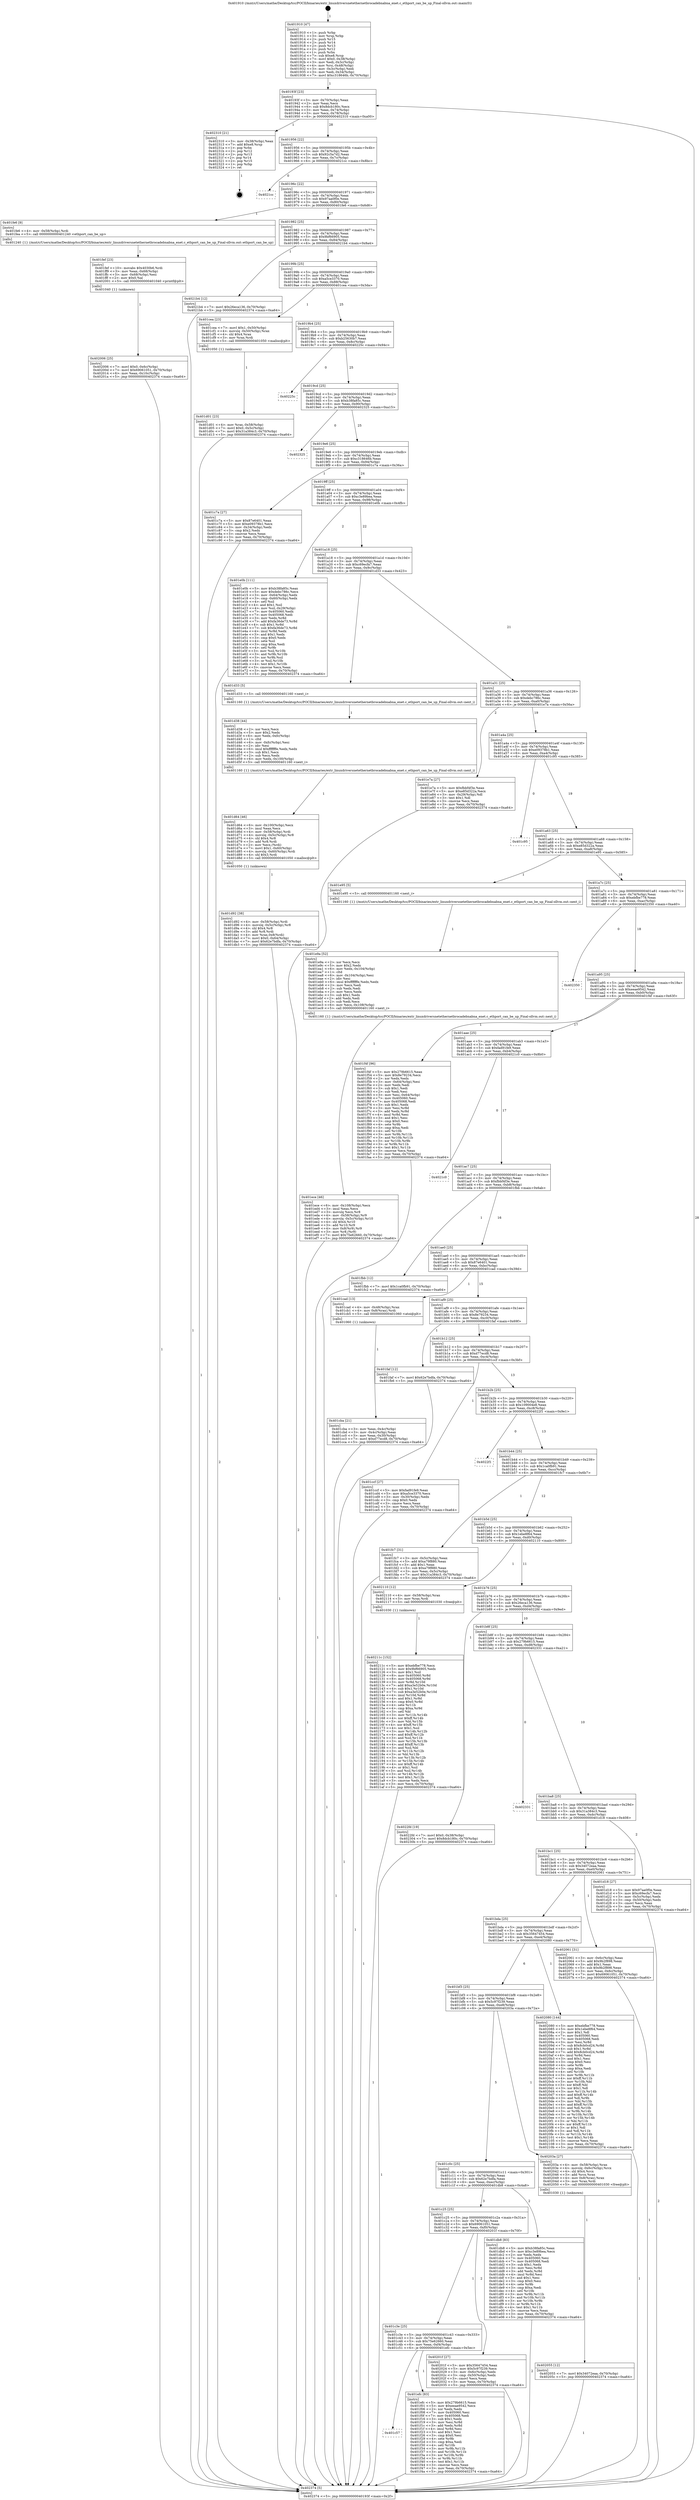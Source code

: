 digraph "0x401910" {
  label = "0x401910 (/mnt/c/Users/mathe/Desktop/tcc/POCII/binaries/extr_linuxdriversnetethernetbrocadebnabna_enet.c_ethport_can_be_up_Final-ollvm.out::main(0))"
  labelloc = "t"
  node[shape=record]

  Entry [label="",width=0.3,height=0.3,shape=circle,fillcolor=black,style=filled]
  "0x40193f" [label="{
     0x40193f [23]\l
     | [instrs]\l
     &nbsp;&nbsp;0x40193f \<+3\>: mov -0x70(%rbp),%eax\l
     &nbsp;&nbsp;0x401942 \<+2\>: mov %eax,%ecx\l
     &nbsp;&nbsp;0x401944 \<+6\>: sub $0x8dcb180c,%ecx\l
     &nbsp;&nbsp;0x40194a \<+3\>: mov %eax,-0x74(%rbp)\l
     &nbsp;&nbsp;0x40194d \<+3\>: mov %ecx,-0x78(%rbp)\l
     &nbsp;&nbsp;0x401950 \<+6\>: je 0000000000402310 \<main+0xa00\>\l
  }"]
  "0x402310" [label="{
     0x402310 [21]\l
     | [instrs]\l
     &nbsp;&nbsp;0x402310 \<+3\>: mov -0x38(%rbp),%eax\l
     &nbsp;&nbsp;0x402313 \<+7\>: add $0xe8,%rsp\l
     &nbsp;&nbsp;0x40231a \<+1\>: pop %rbx\l
     &nbsp;&nbsp;0x40231b \<+2\>: pop %r12\l
     &nbsp;&nbsp;0x40231d \<+2\>: pop %r13\l
     &nbsp;&nbsp;0x40231f \<+2\>: pop %r14\l
     &nbsp;&nbsp;0x402321 \<+2\>: pop %r15\l
     &nbsp;&nbsp;0x402323 \<+1\>: pop %rbp\l
     &nbsp;&nbsp;0x402324 \<+1\>: ret\l
  }"]
  "0x401956" [label="{
     0x401956 [22]\l
     | [instrs]\l
     &nbsp;&nbsp;0x401956 \<+5\>: jmp 000000000040195b \<main+0x4b\>\l
     &nbsp;&nbsp;0x40195b \<+3\>: mov -0x74(%rbp),%eax\l
     &nbsp;&nbsp;0x40195e \<+5\>: sub $0x92c5a7d2,%eax\l
     &nbsp;&nbsp;0x401963 \<+3\>: mov %eax,-0x7c(%rbp)\l
     &nbsp;&nbsp;0x401966 \<+6\>: je 00000000004021cc \<main+0x8bc\>\l
  }"]
  Exit [label="",width=0.3,height=0.3,shape=circle,fillcolor=black,style=filled,peripheries=2]
  "0x4021cc" [label="{
     0x4021cc\l
  }", style=dashed]
  "0x40196c" [label="{
     0x40196c [22]\l
     | [instrs]\l
     &nbsp;&nbsp;0x40196c \<+5\>: jmp 0000000000401971 \<main+0x61\>\l
     &nbsp;&nbsp;0x401971 \<+3\>: mov -0x74(%rbp),%eax\l
     &nbsp;&nbsp;0x401974 \<+5\>: sub $0x97aa0f0e,%eax\l
     &nbsp;&nbsp;0x401979 \<+3\>: mov %eax,-0x80(%rbp)\l
     &nbsp;&nbsp;0x40197c \<+6\>: je 0000000000401fe6 \<main+0x6d6\>\l
  }"]
  "0x40211c" [label="{
     0x40211c [152]\l
     | [instrs]\l
     &nbsp;&nbsp;0x40211c \<+5\>: mov $0xebfbe778,%ecx\l
     &nbsp;&nbsp;0x402121 \<+5\>: mov $0x9bf66905,%edx\l
     &nbsp;&nbsp;0x402126 \<+3\>: mov $0x1,%sil\l
     &nbsp;&nbsp;0x402129 \<+8\>: mov 0x405060,%r8d\l
     &nbsp;&nbsp;0x402131 \<+8\>: mov 0x405068,%r9d\l
     &nbsp;&nbsp;0x402139 \<+3\>: mov %r8d,%r10d\l
     &nbsp;&nbsp;0x40213c \<+7\>: add $0xa3e52b0e,%r10d\l
     &nbsp;&nbsp;0x402143 \<+4\>: sub $0x1,%r10d\l
     &nbsp;&nbsp;0x402147 \<+7\>: sub $0xa3e52b0e,%r10d\l
     &nbsp;&nbsp;0x40214e \<+4\>: imul %r10d,%r8d\l
     &nbsp;&nbsp;0x402152 \<+4\>: and $0x1,%r8d\l
     &nbsp;&nbsp;0x402156 \<+4\>: cmp $0x0,%r8d\l
     &nbsp;&nbsp;0x40215a \<+4\>: sete %r11b\l
     &nbsp;&nbsp;0x40215e \<+4\>: cmp $0xa,%r9d\l
     &nbsp;&nbsp;0x402162 \<+3\>: setl %bl\l
     &nbsp;&nbsp;0x402165 \<+3\>: mov %r11b,%r14b\l
     &nbsp;&nbsp;0x402168 \<+4\>: xor $0xff,%r14b\l
     &nbsp;&nbsp;0x40216c \<+3\>: mov %bl,%r15b\l
     &nbsp;&nbsp;0x40216f \<+4\>: xor $0xff,%r15b\l
     &nbsp;&nbsp;0x402173 \<+4\>: xor $0x1,%sil\l
     &nbsp;&nbsp;0x402177 \<+3\>: mov %r14b,%r12b\l
     &nbsp;&nbsp;0x40217a \<+4\>: and $0xff,%r12b\l
     &nbsp;&nbsp;0x40217e \<+3\>: and %sil,%r11b\l
     &nbsp;&nbsp;0x402181 \<+3\>: mov %r15b,%r13b\l
     &nbsp;&nbsp;0x402184 \<+4\>: and $0xff,%r13b\l
     &nbsp;&nbsp;0x402188 \<+3\>: and %sil,%bl\l
     &nbsp;&nbsp;0x40218b \<+3\>: or %r11b,%r12b\l
     &nbsp;&nbsp;0x40218e \<+3\>: or %bl,%r13b\l
     &nbsp;&nbsp;0x402191 \<+3\>: xor %r13b,%r12b\l
     &nbsp;&nbsp;0x402194 \<+3\>: or %r15b,%r14b\l
     &nbsp;&nbsp;0x402197 \<+4\>: xor $0xff,%r14b\l
     &nbsp;&nbsp;0x40219b \<+4\>: or $0x1,%sil\l
     &nbsp;&nbsp;0x40219f \<+3\>: and %sil,%r14b\l
     &nbsp;&nbsp;0x4021a2 \<+3\>: or %r14b,%r12b\l
     &nbsp;&nbsp;0x4021a5 \<+4\>: test $0x1,%r12b\l
     &nbsp;&nbsp;0x4021a9 \<+3\>: cmovne %edx,%ecx\l
     &nbsp;&nbsp;0x4021ac \<+3\>: mov %ecx,-0x70(%rbp)\l
     &nbsp;&nbsp;0x4021af \<+5\>: jmp 0000000000402374 \<main+0xa64\>\l
  }"]
  "0x401fe6" [label="{
     0x401fe6 [9]\l
     | [instrs]\l
     &nbsp;&nbsp;0x401fe6 \<+4\>: mov -0x58(%rbp),%rdi\l
     &nbsp;&nbsp;0x401fea \<+5\>: call 0000000000401240 \<ethport_can_be_up\>\l
     | [calls]\l
     &nbsp;&nbsp;0x401240 \{1\} (/mnt/c/Users/mathe/Desktop/tcc/POCII/binaries/extr_linuxdriversnetethernetbrocadebnabna_enet.c_ethport_can_be_up_Final-ollvm.out::ethport_can_be_up)\l
  }"]
  "0x401982" [label="{
     0x401982 [25]\l
     | [instrs]\l
     &nbsp;&nbsp;0x401982 \<+5\>: jmp 0000000000401987 \<main+0x77\>\l
     &nbsp;&nbsp;0x401987 \<+3\>: mov -0x74(%rbp),%eax\l
     &nbsp;&nbsp;0x40198a \<+5\>: sub $0x9bf66905,%eax\l
     &nbsp;&nbsp;0x40198f \<+6\>: mov %eax,-0x84(%rbp)\l
     &nbsp;&nbsp;0x401995 \<+6\>: je 00000000004021b4 \<main+0x8a4\>\l
  }"]
  "0x402055" [label="{
     0x402055 [12]\l
     | [instrs]\l
     &nbsp;&nbsp;0x402055 \<+7\>: movl $0x34072eaa,-0x70(%rbp)\l
     &nbsp;&nbsp;0x40205c \<+5\>: jmp 0000000000402374 \<main+0xa64\>\l
  }"]
  "0x4021b4" [label="{
     0x4021b4 [12]\l
     | [instrs]\l
     &nbsp;&nbsp;0x4021b4 \<+7\>: movl $0x26eca136,-0x70(%rbp)\l
     &nbsp;&nbsp;0x4021bb \<+5\>: jmp 0000000000402374 \<main+0xa64\>\l
  }"]
  "0x40199b" [label="{
     0x40199b [25]\l
     | [instrs]\l
     &nbsp;&nbsp;0x40199b \<+5\>: jmp 00000000004019a0 \<main+0x90\>\l
     &nbsp;&nbsp;0x4019a0 \<+3\>: mov -0x74(%rbp),%eax\l
     &nbsp;&nbsp;0x4019a3 \<+5\>: sub $0xa5ce3370,%eax\l
     &nbsp;&nbsp;0x4019a8 \<+6\>: mov %eax,-0x88(%rbp)\l
     &nbsp;&nbsp;0x4019ae \<+6\>: je 0000000000401cea \<main+0x3da\>\l
  }"]
  "0x402006" [label="{
     0x402006 [25]\l
     | [instrs]\l
     &nbsp;&nbsp;0x402006 \<+7\>: movl $0x0,-0x6c(%rbp)\l
     &nbsp;&nbsp;0x40200d \<+7\>: movl $0x69061051,-0x70(%rbp)\l
     &nbsp;&nbsp;0x402014 \<+6\>: mov %eax,-0x10c(%rbp)\l
     &nbsp;&nbsp;0x40201a \<+5\>: jmp 0000000000402374 \<main+0xa64\>\l
  }"]
  "0x401cea" [label="{
     0x401cea [23]\l
     | [instrs]\l
     &nbsp;&nbsp;0x401cea \<+7\>: movl $0x1,-0x50(%rbp)\l
     &nbsp;&nbsp;0x401cf1 \<+4\>: movslq -0x50(%rbp),%rax\l
     &nbsp;&nbsp;0x401cf5 \<+4\>: shl $0x4,%rax\l
     &nbsp;&nbsp;0x401cf9 \<+3\>: mov %rax,%rdi\l
     &nbsp;&nbsp;0x401cfc \<+5\>: call 0000000000401050 \<malloc@plt\>\l
     | [calls]\l
     &nbsp;&nbsp;0x401050 \{1\} (unknown)\l
  }"]
  "0x4019b4" [label="{
     0x4019b4 [25]\l
     | [instrs]\l
     &nbsp;&nbsp;0x4019b4 \<+5\>: jmp 00000000004019b9 \<main+0xa9\>\l
     &nbsp;&nbsp;0x4019b9 \<+3\>: mov -0x74(%rbp),%eax\l
     &nbsp;&nbsp;0x4019bc \<+5\>: sub $0xb25630b7,%eax\l
     &nbsp;&nbsp;0x4019c1 \<+6\>: mov %eax,-0x8c(%rbp)\l
     &nbsp;&nbsp;0x4019c7 \<+6\>: je 000000000040225c \<main+0x94c\>\l
  }"]
  "0x401fef" [label="{
     0x401fef [23]\l
     | [instrs]\l
     &nbsp;&nbsp;0x401fef \<+10\>: movabs $0x4030b6,%rdi\l
     &nbsp;&nbsp;0x401ff9 \<+3\>: mov %eax,-0x68(%rbp)\l
     &nbsp;&nbsp;0x401ffc \<+3\>: mov -0x68(%rbp),%esi\l
     &nbsp;&nbsp;0x401fff \<+2\>: mov $0x0,%al\l
     &nbsp;&nbsp;0x402001 \<+5\>: call 0000000000401040 \<printf@plt\>\l
     | [calls]\l
     &nbsp;&nbsp;0x401040 \{1\} (unknown)\l
  }"]
  "0x40225c" [label="{
     0x40225c\l
  }", style=dashed]
  "0x4019cd" [label="{
     0x4019cd [25]\l
     | [instrs]\l
     &nbsp;&nbsp;0x4019cd \<+5\>: jmp 00000000004019d2 \<main+0xc2\>\l
     &nbsp;&nbsp;0x4019d2 \<+3\>: mov -0x74(%rbp),%eax\l
     &nbsp;&nbsp;0x4019d5 \<+5\>: sub $0xb38fa85c,%eax\l
     &nbsp;&nbsp;0x4019da \<+6\>: mov %eax,-0x90(%rbp)\l
     &nbsp;&nbsp;0x4019e0 \<+6\>: je 0000000000402325 \<main+0xa15\>\l
  }"]
  "0x401c57" [label="{
     0x401c57\l
  }", style=dashed]
  "0x402325" [label="{
     0x402325\l
  }", style=dashed]
  "0x4019e6" [label="{
     0x4019e6 [25]\l
     | [instrs]\l
     &nbsp;&nbsp;0x4019e6 \<+5\>: jmp 00000000004019eb \<main+0xdb\>\l
     &nbsp;&nbsp;0x4019eb \<+3\>: mov -0x74(%rbp),%eax\l
     &nbsp;&nbsp;0x4019ee \<+5\>: sub $0xc318646b,%eax\l
     &nbsp;&nbsp;0x4019f3 \<+6\>: mov %eax,-0x94(%rbp)\l
     &nbsp;&nbsp;0x4019f9 \<+6\>: je 0000000000401c7a \<main+0x36a\>\l
  }"]
  "0x401efc" [label="{
     0x401efc [83]\l
     | [instrs]\l
     &nbsp;&nbsp;0x401efc \<+5\>: mov $0x279b6615,%eax\l
     &nbsp;&nbsp;0x401f01 \<+5\>: mov $0xeeae9542,%ecx\l
     &nbsp;&nbsp;0x401f06 \<+2\>: xor %edx,%edx\l
     &nbsp;&nbsp;0x401f08 \<+7\>: mov 0x405060,%esi\l
     &nbsp;&nbsp;0x401f0f \<+7\>: mov 0x405068,%edi\l
     &nbsp;&nbsp;0x401f16 \<+3\>: sub $0x1,%edx\l
     &nbsp;&nbsp;0x401f19 \<+3\>: mov %esi,%r8d\l
     &nbsp;&nbsp;0x401f1c \<+3\>: add %edx,%r8d\l
     &nbsp;&nbsp;0x401f1f \<+4\>: imul %r8d,%esi\l
     &nbsp;&nbsp;0x401f23 \<+3\>: and $0x1,%esi\l
     &nbsp;&nbsp;0x401f26 \<+3\>: cmp $0x0,%esi\l
     &nbsp;&nbsp;0x401f29 \<+4\>: sete %r9b\l
     &nbsp;&nbsp;0x401f2d \<+3\>: cmp $0xa,%edi\l
     &nbsp;&nbsp;0x401f30 \<+4\>: setl %r10b\l
     &nbsp;&nbsp;0x401f34 \<+3\>: mov %r9b,%r11b\l
     &nbsp;&nbsp;0x401f37 \<+3\>: and %r10b,%r11b\l
     &nbsp;&nbsp;0x401f3a \<+3\>: xor %r10b,%r9b\l
     &nbsp;&nbsp;0x401f3d \<+3\>: or %r9b,%r11b\l
     &nbsp;&nbsp;0x401f40 \<+4\>: test $0x1,%r11b\l
     &nbsp;&nbsp;0x401f44 \<+3\>: cmovne %ecx,%eax\l
     &nbsp;&nbsp;0x401f47 \<+3\>: mov %eax,-0x70(%rbp)\l
     &nbsp;&nbsp;0x401f4a \<+5\>: jmp 0000000000402374 \<main+0xa64\>\l
  }"]
  "0x401c7a" [label="{
     0x401c7a [27]\l
     | [instrs]\l
     &nbsp;&nbsp;0x401c7a \<+5\>: mov $0x87e6401,%eax\l
     &nbsp;&nbsp;0x401c7f \<+5\>: mov $0xe09378b1,%ecx\l
     &nbsp;&nbsp;0x401c84 \<+3\>: mov -0x34(%rbp),%edx\l
     &nbsp;&nbsp;0x401c87 \<+3\>: cmp $0x2,%edx\l
     &nbsp;&nbsp;0x401c8a \<+3\>: cmovne %ecx,%eax\l
     &nbsp;&nbsp;0x401c8d \<+3\>: mov %eax,-0x70(%rbp)\l
     &nbsp;&nbsp;0x401c90 \<+5\>: jmp 0000000000402374 \<main+0xa64\>\l
  }"]
  "0x4019ff" [label="{
     0x4019ff [25]\l
     | [instrs]\l
     &nbsp;&nbsp;0x4019ff \<+5\>: jmp 0000000000401a04 \<main+0xf4\>\l
     &nbsp;&nbsp;0x401a04 \<+3\>: mov -0x74(%rbp),%eax\l
     &nbsp;&nbsp;0x401a07 \<+5\>: sub $0xc3e89bea,%eax\l
     &nbsp;&nbsp;0x401a0c \<+6\>: mov %eax,-0x98(%rbp)\l
     &nbsp;&nbsp;0x401a12 \<+6\>: je 0000000000401e0b \<main+0x4fb\>\l
  }"]
  "0x402374" [label="{
     0x402374 [5]\l
     | [instrs]\l
     &nbsp;&nbsp;0x402374 \<+5\>: jmp 000000000040193f \<main+0x2f\>\l
  }"]
  "0x401910" [label="{
     0x401910 [47]\l
     | [instrs]\l
     &nbsp;&nbsp;0x401910 \<+1\>: push %rbp\l
     &nbsp;&nbsp;0x401911 \<+3\>: mov %rsp,%rbp\l
     &nbsp;&nbsp;0x401914 \<+2\>: push %r15\l
     &nbsp;&nbsp;0x401916 \<+2\>: push %r14\l
     &nbsp;&nbsp;0x401918 \<+2\>: push %r13\l
     &nbsp;&nbsp;0x40191a \<+2\>: push %r12\l
     &nbsp;&nbsp;0x40191c \<+1\>: push %rbx\l
     &nbsp;&nbsp;0x40191d \<+7\>: sub $0xe8,%rsp\l
     &nbsp;&nbsp;0x401924 \<+7\>: movl $0x0,-0x38(%rbp)\l
     &nbsp;&nbsp;0x40192b \<+3\>: mov %edi,-0x3c(%rbp)\l
     &nbsp;&nbsp;0x40192e \<+4\>: mov %rsi,-0x48(%rbp)\l
     &nbsp;&nbsp;0x401932 \<+3\>: mov -0x3c(%rbp),%edi\l
     &nbsp;&nbsp;0x401935 \<+3\>: mov %edi,-0x34(%rbp)\l
     &nbsp;&nbsp;0x401938 \<+7\>: movl $0xc318646b,-0x70(%rbp)\l
  }"]
  "0x401c3e" [label="{
     0x401c3e [25]\l
     | [instrs]\l
     &nbsp;&nbsp;0x401c3e \<+5\>: jmp 0000000000401c43 \<main+0x333\>\l
     &nbsp;&nbsp;0x401c43 \<+3\>: mov -0x74(%rbp),%eax\l
     &nbsp;&nbsp;0x401c46 \<+5\>: sub $0x75e62660,%eax\l
     &nbsp;&nbsp;0x401c4b \<+6\>: mov %eax,-0xf4(%rbp)\l
     &nbsp;&nbsp;0x401c51 \<+6\>: je 0000000000401efc \<main+0x5ec\>\l
  }"]
  "0x401e0b" [label="{
     0x401e0b [111]\l
     | [instrs]\l
     &nbsp;&nbsp;0x401e0b \<+5\>: mov $0xb38fa85c,%eax\l
     &nbsp;&nbsp;0x401e10 \<+5\>: mov $0xdebc786c,%ecx\l
     &nbsp;&nbsp;0x401e15 \<+3\>: mov -0x64(%rbp),%edx\l
     &nbsp;&nbsp;0x401e18 \<+3\>: cmp -0x60(%rbp),%edx\l
     &nbsp;&nbsp;0x401e1b \<+4\>: setl %sil\l
     &nbsp;&nbsp;0x401e1f \<+4\>: and $0x1,%sil\l
     &nbsp;&nbsp;0x401e23 \<+4\>: mov %sil,-0x29(%rbp)\l
     &nbsp;&nbsp;0x401e27 \<+7\>: mov 0x405060,%edx\l
     &nbsp;&nbsp;0x401e2e \<+7\>: mov 0x405068,%edi\l
     &nbsp;&nbsp;0x401e35 \<+3\>: mov %edx,%r8d\l
     &nbsp;&nbsp;0x401e38 \<+7\>: add $0xfa36de73,%r8d\l
     &nbsp;&nbsp;0x401e3f \<+4\>: sub $0x1,%r8d\l
     &nbsp;&nbsp;0x401e43 \<+7\>: sub $0xfa36de73,%r8d\l
     &nbsp;&nbsp;0x401e4a \<+4\>: imul %r8d,%edx\l
     &nbsp;&nbsp;0x401e4e \<+3\>: and $0x1,%edx\l
     &nbsp;&nbsp;0x401e51 \<+3\>: cmp $0x0,%edx\l
     &nbsp;&nbsp;0x401e54 \<+4\>: sete %sil\l
     &nbsp;&nbsp;0x401e58 \<+3\>: cmp $0xa,%edi\l
     &nbsp;&nbsp;0x401e5b \<+4\>: setl %r9b\l
     &nbsp;&nbsp;0x401e5f \<+3\>: mov %sil,%r10b\l
     &nbsp;&nbsp;0x401e62 \<+3\>: and %r9b,%r10b\l
     &nbsp;&nbsp;0x401e65 \<+3\>: xor %r9b,%sil\l
     &nbsp;&nbsp;0x401e68 \<+3\>: or %sil,%r10b\l
     &nbsp;&nbsp;0x401e6b \<+4\>: test $0x1,%r10b\l
     &nbsp;&nbsp;0x401e6f \<+3\>: cmovne %ecx,%eax\l
     &nbsp;&nbsp;0x401e72 \<+3\>: mov %eax,-0x70(%rbp)\l
     &nbsp;&nbsp;0x401e75 \<+5\>: jmp 0000000000402374 \<main+0xa64\>\l
  }"]
  "0x401a18" [label="{
     0x401a18 [25]\l
     | [instrs]\l
     &nbsp;&nbsp;0x401a18 \<+5\>: jmp 0000000000401a1d \<main+0x10d\>\l
     &nbsp;&nbsp;0x401a1d \<+3\>: mov -0x74(%rbp),%eax\l
     &nbsp;&nbsp;0x401a20 \<+5\>: sub $0xc69ecfa7,%eax\l
     &nbsp;&nbsp;0x401a25 \<+6\>: mov %eax,-0x9c(%rbp)\l
     &nbsp;&nbsp;0x401a2b \<+6\>: je 0000000000401d33 \<main+0x423\>\l
  }"]
  "0x40201f" [label="{
     0x40201f [27]\l
     | [instrs]\l
     &nbsp;&nbsp;0x40201f \<+5\>: mov $0x35647454,%eax\l
     &nbsp;&nbsp;0x402024 \<+5\>: mov $0x5c97f239,%ecx\l
     &nbsp;&nbsp;0x402029 \<+3\>: mov -0x6c(%rbp),%edx\l
     &nbsp;&nbsp;0x40202c \<+3\>: cmp -0x50(%rbp),%edx\l
     &nbsp;&nbsp;0x40202f \<+3\>: cmovl %ecx,%eax\l
     &nbsp;&nbsp;0x402032 \<+3\>: mov %eax,-0x70(%rbp)\l
     &nbsp;&nbsp;0x402035 \<+5\>: jmp 0000000000402374 \<main+0xa64\>\l
  }"]
  "0x401d33" [label="{
     0x401d33 [5]\l
     | [instrs]\l
     &nbsp;&nbsp;0x401d33 \<+5\>: call 0000000000401160 \<next_i\>\l
     | [calls]\l
     &nbsp;&nbsp;0x401160 \{1\} (/mnt/c/Users/mathe/Desktop/tcc/POCII/binaries/extr_linuxdriversnetethernetbrocadebnabna_enet.c_ethport_can_be_up_Final-ollvm.out::next_i)\l
  }"]
  "0x401a31" [label="{
     0x401a31 [25]\l
     | [instrs]\l
     &nbsp;&nbsp;0x401a31 \<+5\>: jmp 0000000000401a36 \<main+0x126\>\l
     &nbsp;&nbsp;0x401a36 \<+3\>: mov -0x74(%rbp),%eax\l
     &nbsp;&nbsp;0x401a39 \<+5\>: sub $0xdebc786c,%eax\l
     &nbsp;&nbsp;0x401a3e \<+6\>: mov %eax,-0xa0(%rbp)\l
     &nbsp;&nbsp;0x401a44 \<+6\>: je 0000000000401e7a \<main+0x56a\>\l
  }"]
  "0x401ece" [label="{
     0x401ece [46]\l
     | [instrs]\l
     &nbsp;&nbsp;0x401ece \<+6\>: mov -0x108(%rbp),%ecx\l
     &nbsp;&nbsp;0x401ed4 \<+3\>: imul %eax,%ecx\l
     &nbsp;&nbsp;0x401ed7 \<+3\>: movslq %ecx,%r8\l
     &nbsp;&nbsp;0x401eda \<+4\>: mov -0x58(%rbp),%r9\l
     &nbsp;&nbsp;0x401ede \<+4\>: movslq -0x5c(%rbp),%r10\l
     &nbsp;&nbsp;0x401ee2 \<+4\>: shl $0x4,%r10\l
     &nbsp;&nbsp;0x401ee6 \<+3\>: add %r10,%r9\l
     &nbsp;&nbsp;0x401ee9 \<+4\>: mov 0x8(%r9),%r9\l
     &nbsp;&nbsp;0x401eed \<+3\>: mov %r8,(%r9)\l
     &nbsp;&nbsp;0x401ef0 \<+7\>: movl $0x75e62660,-0x70(%rbp)\l
     &nbsp;&nbsp;0x401ef7 \<+5\>: jmp 0000000000402374 \<main+0xa64\>\l
  }"]
  "0x401e7a" [label="{
     0x401e7a [27]\l
     | [instrs]\l
     &nbsp;&nbsp;0x401e7a \<+5\>: mov $0xfbbf4f3e,%eax\l
     &nbsp;&nbsp;0x401e7f \<+5\>: mov $0xe85d322a,%ecx\l
     &nbsp;&nbsp;0x401e84 \<+3\>: mov -0x29(%rbp),%dl\l
     &nbsp;&nbsp;0x401e87 \<+3\>: test $0x1,%dl\l
     &nbsp;&nbsp;0x401e8a \<+3\>: cmovne %ecx,%eax\l
     &nbsp;&nbsp;0x401e8d \<+3\>: mov %eax,-0x70(%rbp)\l
     &nbsp;&nbsp;0x401e90 \<+5\>: jmp 0000000000402374 \<main+0xa64\>\l
  }"]
  "0x401a4a" [label="{
     0x401a4a [25]\l
     | [instrs]\l
     &nbsp;&nbsp;0x401a4a \<+5\>: jmp 0000000000401a4f \<main+0x13f\>\l
     &nbsp;&nbsp;0x401a4f \<+3\>: mov -0x74(%rbp),%eax\l
     &nbsp;&nbsp;0x401a52 \<+5\>: sub $0xe09378b1,%eax\l
     &nbsp;&nbsp;0x401a57 \<+6\>: mov %eax,-0xa4(%rbp)\l
     &nbsp;&nbsp;0x401a5d \<+6\>: je 0000000000401c95 \<main+0x385\>\l
  }"]
  "0x401e9a" [label="{
     0x401e9a [52]\l
     | [instrs]\l
     &nbsp;&nbsp;0x401e9a \<+2\>: xor %ecx,%ecx\l
     &nbsp;&nbsp;0x401e9c \<+5\>: mov $0x2,%edx\l
     &nbsp;&nbsp;0x401ea1 \<+6\>: mov %edx,-0x104(%rbp)\l
     &nbsp;&nbsp;0x401ea7 \<+1\>: cltd\l
     &nbsp;&nbsp;0x401ea8 \<+6\>: mov -0x104(%rbp),%esi\l
     &nbsp;&nbsp;0x401eae \<+2\>: idiv %esi\l
     &nbsp;&nbsp;0x401eb0 \<+6\>: imul $0xfffffffe,%edx,%edx\l
     &nbsp;&nbsp;0x401eb6 \<+2\>: mov %ecx,%edi\l
     &nbsp;&nbsp;0x401eb8 \<+2\>: sub %edx,%edi\l
     &nbsp;&nbsp;0x401eba \<+2\>: mov %ecx,%edx\l
     &nbsp;&nbsp;0x401ebc \<+3\>: sub $0x1,%edx\l
     &nbsp;&nbsp;0x401ebf \<+2\>: add %edx,%edi\l
     &nbsp;&nbsp;0x401ec1 \<+2\>: sub %edi,%ecx\l
     &nbsp;&nbsp;0x401ec3 \<+6\>: mov %ecx,-0x108(%rbp)\l
     &nbsp;&nbsp;0x401ec9 \<+5\>: call 0000000000401160 \<next_i\>\l
     | [calls]\l
     &nbsp;&nbsp;0x401160 \{1\} (/mnt/c/Users/mathe/Desktop/tcc/POCII/binaries/extr_linuxdriversnetethernetbrocadebnabna_enet.c_ethport_can_be_up_Final-ollvm.out::next_i)\l
  }"]
  "0x401c95" [label="{
     0x401c95\l
  }", style=dashed]
  "0x401a63" [label="{
     0x401a63 [25]\l
     | [instrs]\l
     &nbsp;&nbsp;0x401a63 \<+5\>: jmp 0000000000401a68 \<main+0x158\>\l
     &nbsp;&nbsp;0x401a68 \<+3\>: mov -0x74(%rbp),%eax\l
     &nbsp;&nbsp;0x401a6b \<+5\>: sub $0xe85d322a,%eax\l
     &nbsp;&nbsp;0x401a70 \<+6\>: mov %eax,-0xa8(%rbp)\l
     &nbsp;&nbsp;0x401a76 \<+6\>: je 0000000000401e95 \<main+0x585\>\l
  }"]
  "0x401c25" [label="{
     0x401c25 [25]\l
     | [instrs]\l
     &nbsp;&nbsp;0x401c25 \<+5\>: jmp 0000000000401c2a \<main+0x31a\>\l
     &nbsp;&nbsp;0x401c2a \<+3\>: mov -0x74(%rbp),%eax\l
     &nbsp;&nbsp;0x401c2d \<+5\>: sub $0x69061051,%eax\l
     &nbsp;&nbsp;0x401c32 \<+6\>: mov %eax,-0xf0(%rbp)\l
     &nbsp;&nbsp;0x401c38 \<+6\>: je 000000000040201f \<main+0x70f\>\l
  }"]
  "0x401e95" [label="{
     0x401e95 [5]\l
     | [instrs]\l
     &nbsp;&nbsp;0x401e95 \<+5\>: call 0000000000401160 \<next_i\>\l
     | [calls]\l
     &nbsp;&nbsp;0x401160 \{1\} (/mnt/c/Users/mathe/Desktop/tcc/POCII/binaries/extr_linuxdriversnetethernetbrocadebnabna_enet.c_ethport_can_be_up_Final-ollvm.out::next_i)\l
  }"]
  "0x401a7c" [label="{
     0x401a7c [25]\l
     | [instrs]\l
     &nbsp;&nbsp;0x401a7c \<+5\>: jmp 0000000000401a81 \<main+0x171\>\l
     &nbsp;&nbsp;0x401a81 \<+3\>: mov -0x74(%rbp),%eax\l
     &nbsp;&nbsp;0x401a84 \<+5\>: sub $0xebfbe778,%eax\l
     &nbsp;&nbsp;0x401a89 \<+6\>: mov %eax,-0xac(%rbp)\l
     &nbsp;&nbsp;0x401a8f \<+6\>: je 0000000000402350 \<main+0xa40\>\l
  }"]
  "0x401db8" [label="{
     0x401db8 [83]\l
     | [instrs]\l
     &nbsp;&nbsp;0x401db8 \<+5\>: mov $0xb38fa85c,%eax\l
     &nbsp;&nbsp;0x401dbd \<+5\>: mov $0xc3e89bea,%ecx\l
     &nbsp;&nbsp;0x401dc2 \<+2\>: xor %edx,%edx\l
     &nbsp;&nbsp;0x401dc4 \<+7\>: mov 0x405060,%esi\l
     &nbsp;&nbsp;0x401dcb \<+7\>: mov 0x405068,%edi\l
     &nbsp;&nbsp;0x401dd2 \<+3\>: sub $0x1,%edx\l
     &nbsp;&nbsp;0x401dd5 \<+3\>: mov %esi,%r8d\l
     &nbsp;&nbsp;0x401dd8 \<+3\>: add %edx,%r8d\l
     &nbsp;&nbsp;0x401ddb \<+4\>: imul %r8d,%esi\l
     &nbsp;&nbsp;0x401ddf \<+3\>: and $0x1,%esi\l
     &nbsp;&nbsp;0x401de2 \<+3\>: cmp $0x0,%esi\l
     &nbsp;&nbsp;0x401de5 \<+4\>: sete %r9b\l
     &nbsp;&nbsp;0x401de9 \<+3\>: cmp $0xa,%edi\l
     &nbsp;&nbsp;0x401dec \<+4\>: setl %r10b\l
     &nbsp;&nbsp;0x401df0 \<+3\>: mov %r9b,%r11b\l
     &nbsp;&nbsp;0x401df3 \<+3\>: and %r10b,%r11b\l
     &nbsp;&nbsp;0x401df6 \<+3\>: xor %r10b,%r9b\l
     &nbsp;&nbsp;0x401df9 \<+3\>: or %r9b,%r11b\l
     &nbsp;&nbsp;0x401dfc \<+4\>: test $0x1,%r11b\l
     &nbsp;&nbsp;0x401e00 \<+3\>: cmovne %ecx,%eax\l
     &nbsp;&nbsp;0x401e03 \<+3\>: mov %eax,-0x70(%rbp)\l
     &nbsp;&nbsp;0x401e06 \<+5\>: jmp 0000000000402374 \<main+0xa64\>\l
  }"]
  "0x402350" [label="{
     0x402350\l
  }", style=dashed]
  "0x401a95" [label="{
     0x401a95 [25]\l
     | [instrs]\l
     &nbsp;&nbsp;0x401a95 \<+5\>: jmp 0000000000401a9a \<main+0x18a\>\l
     &nbsp;&nbsp;0x401a9a \<+3\>: mov -0x74(%rbp),%eax\l
     &nbsp;&nbsp;0x401a9d \<+5\>: sub $0xeeae9542,%eax\l
     &nbsp;&nbsp;0x401aa2 \<+6\>: mov %eax,-0xb0(%rbp)\l
     &nbsp;&nbsp;0x401aa8 \<+6\>: je 0000000000401f4f \<main+0x63f\>\l
  }"]
  "0x401c0c" [label="{
     0x401c0c [25]\l
     | [instrs]\l
     &nbsp;&nbsp;0x401c0c \<+5\>: jmp 0000000000401c11 \<main+0x301\>\l
     &nbsp;&nbsp;0x401c11 \<+3\>: mov -0x74(%rbp),%eax\l
     &nbsp;&nbsp;0x401c14 \<+5\>: sub $0x62e7bdfa,%eax\l
     &nbsp;&nbsp;0x401c19 \<+6\>: mov %eax,-0xec(%rbp)\l
     &nbsp;&nbsp;0x401c1f \<+6\>: je 0000000000401db8 \<main+0x4a8\>\l
  }"]
  "0x401f4f" [label="{
     0x401f4f [96]\l
     | [instrs]\l
     &nbsp;&nbsp;0x401f4f \<+5\>: mov $0x279b6615,%eax\l
     &nbsp;&nbsp;0x401f54 \<+5\>: mov $0x8e79234,%ecx\l
     &nbsp;&nbsp;0x401f59 \<+2\>: xor %edx,%edx\l
     &nbsp;&nbsp;0x401f5b \<+3\>: mov -0x64(%rbp),%esi\l
     &nbsp;&nbsp;0x401f5e \<+2\>: mov %edx,%edi\l
     &nbsp;&nbsp;0x401f60 \<+3\>: sub $0x1,%edi\l
     &nbsp;&nbsp;0x401f63 \<+2\>: sub %edi,%esi\l
     &nbsp;&nbsp;0x401f65 \<+3\>: mov %esi,-0x64(%rbp)\l
     &nbsp;&nbsp;0x401f68 \<+7\>: mov 0x405060,%esi\l
     &nbsp;&nbsp;0x401f6f \<+7\>: mov 0x405068,%edi\l
     &nbsp;&nbsp;0x401f76 \<+3\>: sub $0x1,%edx\l
     &nbsp;&nbsp;0x401f79 \<+3\>: mov %esi,%r8d\l
     &nbsp;&nbsp;0x401f7c \<+3\>: add %edx,%r8d\l
     &nbsp;&nbsp;0x401f7f \<+4\>: imul %r8d,%esi\l
     &nbsp;&nbsp;0x401f83 \<+3\>: and $0x1,%esi\l
     &nbsp;&nbsp;0x401f86 \<+3\>: cmp $0x0,%esi\l
     &nbsp;&nbsp;0x401f89 \<+4\>: sete %r9b\l
     &nbsp;&nbsp;0x401f8d \<+3\>: cmp $0xa,%edi\l
     &nbsp;&nbsp;0x401f90 \<+4\>: setl %r10b\l
     &nbsp;&nbsp;0x401f94 \<+3\>: mov %r9b,%r11b\l
     &nbsp;&nbsp;0x401f97 \<+3\>: and %r10b,%r11b\l
     &nbsp;&nbsp;0x401f9a \<+3\>: xor %r10b,%r9b\l
     &nbsp;&nbsp;0x401f9d \<+3\>: or %r9b,%r11b\l
     &nbsp;&nbsp;0x401fa0 \<+4\>: test $0x1,%r11b\l
     &nbsp;&nbsp;0x401fa4 \<+3\>: cmovne %ecx,%eax\l
     &nbsp;&nbsp;0x401fa7 \<+3\>: mov %eax,-0x70(%rbp)\l
     &nbsp;&nbsp;0x401faa \<+5\>: jmp 0000000000402374 \<main+0xa64\>\l
  }"]
  "0x401aae" [label="{
     0x401aae [25]\l
     | [instrs]\l
     &nbsp;&nbsp;0x401aae \<+5\>: jmp 0000000000401ab3 \<main+0x1a3\>\l
     &nbsp;&nbsp;0x401ab3 \<+3\>: mov -0x74(%rbp),%eax\l
     &nbsp;&nbsp;0x401ab6 \<+5\>: sub $0xfad91fe9,%eax\l
     &nbsp;&nbsp;0x401abb \<+6\>: mov %eax,-0xb4(%rbp)\l
     &nbsp;&nbsp;0x401ac1 \<+6\>: je 00000000004021c0 \<main+0x8b0\>\l
  }"]
  "0x40203a" [label="{
     0x40203a [27]\l
     | [instrs]\l
     &nbsp;&nbsp;0x40203a \<+4\>: mov -0x58(%rbp),%rax\l
     &nbsp;&nbsp;0x40203e \<+4\>: movslq -0x6c(%rbp),%rcx\l
     &nbsp;&nbsp;0x402042 \<+4\>: shl $0x4,%rcx\l
     &nbsp;&nbsp;0x402046 \<+3\>: add %rcx,%rax\l
     &nbsp;&nbsp;0x402049 \<+4\>: mov 0x8(%rax),%rax\l
     &nbsp;&nbsp;0x40204d \<+3\>: mov %rax,%rdi\l
     &nbsp;&nbsp;0x402050 \<+5\>: call 0000000000401030 \<free@plt\>\l
     | [calls]\l
     &nbsp;&nbsp;0x401030 \{1\} (unknown)\l
  }"]
  "0x4021c0" [label="{
     0x4021c0\l
  }", style=dashed]
  "0x401ac7" [label="{
     0x401ac7 [25]\l
     | [instrs]\l
     &nbsp;&nbsp;0x401ac7 \<+5\>: jmp 0000000000401acc \<main+0x1bc\>\l
     &nbsp;&nbsp;0x401acc \<+3\>: mov -0x74(%rbp),%eax\l
     &nbsp;&nbsp;0x401acf \<+5\>: sub $0xfbbf4f3e,%eax\l
     &nbsp;&nbsp;0x401ad4 \<+6\>: mov %eax,-0xb8(%rbp)\l
     &nbsp;&nbsp;0x401ada \<+6\>: je 0000000000401fbb \<main+0x6ab\>\l
  }"]
  "0x401bf3" [label="{
     0x401bf3 [25]\l
     | [instrs]\l
     &nbsp;&nbsp;0x401bf3 \<+5\>: jmp 0000000000401bf8 \<main+0x2e8\>\l
     &nbsp;&nbsp;0x401bf8 \<+3\>: mov -0x74(%rbp),%eax\l
     &nbsp;&nbsp;0x401bfb \<+5\>: sub $0x5c97f239,%eax\l
     &nbsp;&nbsp;0x401c00 \<+6\>: mov %eax,-0xe8(%rbp)\l
     &nbsp;&nbsp;0x401c06 \<+6\>: je 000000000040203a \<main+0x72a\>\l
  }"]
  "0x401fbb" [label="{
     0x401fbb [12]\l
     | [instrs]\l
     &nbsp;&nbsp;0x401fbb \<+7\>: movl $0x1ca0fb91,-0x70(%rbp)\l
     &nbsp;&nbsp;0x401fc2 \<+5\>: jmp 0000000000402374 \<main+0xa64\>\l
  }"]
  "0x401ae0" [label="{
     0x401ae0 [25]\l
     | [instrs]\l
     &nbsp;&nbsp;0x401ae0 \<+5\>: jmp 0000000000401ae5 \<main+0x1d5\>\l
     &nbsp;&nbsp;0x401ae5 \<+3\>: mov -0x74(%rbp),%eax\l
     &nbsp;&nbsp;0x401ae8 \<+5\>: sub $0x87e6401,%eax\l
     &nbsp;&nbsp;0x401aed \<+6\>: mov %eax,-0xbc(%rbp)\l
     &nbsp;&nbsp;0x401af3 \<+6\>: je 0000000000401cad \<main+0x39d\>\l
  }"]
  "0x402080" [label="{
     0x402080 [144]\l
     | [instrs]\l
     &nbsp;&nbsp;0x402080 \<+5\>: mov $0xebfbe778,%eax\l
     &nbsp;&nbsp;0x402085 \<+5\>: mov $0x1ebe8f64,%ecx\l
     &nbsp;&nbsp;0x40208a \<+2\>: mov $0x1,%dl\l
     &nbsp;&nbsp;0x40208c \<+7\>: mov 0x405060,%esi\l
     &nbsp;&nbsp;0x402093 \<+7\>: mov 0x405068,%edi\l
     &nbsp;&nbsp;0x40209a \<+3\>: mov %esi,%r8d\l
     &nbsp;&nbsp;0x40209d \<+7\>: sub $0x8cb0cd24,%r8d\l
     &nbsp;&nbsp;0x4020a4 \<+4\>: sub $0x1,%r8d\l
     &nbsp;&nbsp;0x4020a8 \<+7\>: add $0x8cb0cd24,%r8d\l
     &nbsp;&nbsp;0x4020af \<+4\>: imul %r8d,%esi\l
     &nbsp;&nbsp;0x4020b3 \<+3\>: and $0x1,%esi\l
     &nbsp;&nbsp;0x4020b6 \<+3\>: cmp $0x0,%esi\l
     &nbsp;&nbsp;0x4020b9 \<+4\>: sete %r9b\l
     &nbsp;&nbsp;0x4020bd \<+3\>: cmp $0xa,%edi\l
     &nbsp;&nbsp;0x4020c0 \<+4\>: setl %r10b\l
     &nbsp;&nbsp;0x4020c4 \<+3\>: mov %r9b,%r11b\l
     &nbsp;&nbsp;0x4020c7 \<+4\>: xor $0xff,%r11b\l
     &nbsp;&nbsp;0x4020cb \<+3\>: mov %r10b,%bl\l
     &nbsp;&nbsp;0x4020ce \<+3\>: xor $0xff,%bl\l
     &nbsp;&nbsp;0x4020d1 \<+3\>: xor $0x1,%dl\l
     &nbsp;&nbsp;0x4020d4 \<+3\>: mov %r11b,%r14b\l
     &nbsp;&nbsp;0x4020d7 \<+4\>: and $0xff,%r14b\l
     &nbsp;&nbsp;0x4020db \<+3\>: and %dl,%r9b\l
     &nbsp;&nbsp;0x4020de \<+3\>: mov %bl,%r15b\l
     &nbsp;&nbsp;0x4020e1 \<+4\>: and $0xff,%r15b\l
     &nbsp;&nbsp;0x4020e5 \<+3\>: and %dl,%r10b\l
     &nbsp;&nbsp;0x4020e8 \<+3\>: or %r9b,%r14b\l
     &nbsp;&nbsp;0x4020eb \<+3\>: or %r10b,%r15b\l
     &nbsp;&nbsp;0x4020ee \<+3\>: xor %r15b,%r14b\l
     &nbsp;&nbsp;0x4020f1 \<+3\>: or %bl,%r11b\l
     &nbsp;&nbsp;0x4020f4 \<+4\>: xor $0xff,%r11b\l
     &nbsp;&nbsp;0x4020f8 \<+3\>: or $0x1,%dl\l
     &nbsp;&nbsp;0x4020fb \<+3\>: and %dl,%r11b\l
     &nbsp;&nbsp;0x4020fe \<+3\>: or %r11b,%r14b\l
     &nbsp;&nbsp;0x402101 \<+4\>: test $0x1,%r14b\l
     &nbsp;&nbsp;0x402105 \<+3\>: cmovne %ecx,%eax\l
     &nbsp;&nbsp;0x402108 \<+3\>: mov %eax,-0x70(%rbp)\l
     &nbsp;&nbsp;0x40210b \<+5\>: jmp 0000000000402374 \<main+0xa64\>\l
  }"]
  "0x401cad" [label="{
     0x401cad [13]\l
     | [instrs]\l
     &nbsp;&nbsp;0x401cad \<+4\>: mov -0x48(%rbp),%rax\l
     &nbsp;&nbsp;0x401cb1 \<+4\>: mov 0x8(%rax),%rdi\l
     &nbsp;&nbsp;0x401cb5 \<+5\>: call 0000000000401060 \<atoi@plt\>\l
     | [calls]\l
     &nbsp;&nbsp;0x401060 \{1\} (unknown)\l
  }"]
  "0x401af9" [label="{
     0x401af9 [25]\l
     | [instrs]\l
     &nbsp;&nbsp;0x401af9 \<+5\>: jmp 0000000000401afe \<main+0x1ee\>\l
     &nbsp;&nbsp;0x401afe \<+3\>: mov -0x74(%rbp),%eax\l
     &nbsp;&nbsp;0x401b01 \<+5\>: sub $0x8e79234,%eax\l
     &nbsp;&nbsp;0x401b06 \<+6\>: mov %eax,-0xc0(%rbp)\l
     &nbsp;&nbsp;0x401b0c \<+6\>: je 0000000000401faf \<main+0x69f\>\l
  }"]
  "0x401cba" [label="{
     0x401cba [21]\l
     | [instrs]\l
     &nbsp;&nbsp;0x401cba \<+3\>: mov %eax,-0x4c(%rbp)\l
     &nbsp;&nbsp;0x401cbd \<+3\>: mov -0x4c(%rbp),%eax\l
     &nbsp;&nbsp;0x401cc0 \<+3\>: mov %eax,-0x30(%rbp)\l
     &nbsp;&nbsp;0x401cc3 \<+7\>: movl $0xd77ecd8,-0x70(%rbp)\l
     &nbsp;&nbsp;0x401cca \<+5\>: jmp 0000000000402374 \<main+0xa64\>\l
  }"]
  "0x401bda" [label="{
     0x401bda [25]\l
     | [instrs]\l
     &nbsp;&nbsp;0x401bda \<+5\>: jmp 0000000000401bdf \<main+0x2cf\>\l
     &nbsp;&nbsp;0x401bdf \<+3\>: mov -0x74(%rbp),%eax\l
     &nbsp;&nbsp;0x401be2 \<+5\>: sub $0x35647454,%eax\l
     &nbsp;&nbsp;0x401be7 \<+6\>: mov %eax,-0xe4(%rbp)\l
     &nbsp;&nbsp;0x401bed \<+6\>: je 0000000000402080 \<main+0x770\>\l
  }"]
  "0x401faf" [label="{
     0x401faf [12]\l
     | [instrs]\l
     &nbsp;&nbsp;0x401faf \<+7\>: movl $0x62e7bdfa,-0x70(%rbp)\l
     &nbsp;&nbsp;0x401fb6 \<+5\>: jmp 0000000000402374 \<main+0xa64\>\l
  }"]
  "0x401b12" [label="{
     0x401b12 [25]\l
     | [instrs]\l
     &nbsp;&nbsp;0x401b12 \<+5\>: jmp 0000000000401b17 \<main+0x207\>\l
     &nbsp;&nbsp;0x401b17 \<+3\>: mov -0x74(%rbp),%eax\l
     &nbsp;&nbsp;0x401b1a \<+5\>: sub $0xd77ecd8,%eax\l
     &nbsp;&nbsp;0x401b1f \<+6\>: mov %eax,-0xc4(%rbp)\l
     &nbsp;&nbsp;0x401b25 \<+6\>: je 0000000000401ccf \<main+0x3bf\>\l
  }"]
  "0x402061" [label="{
     0x402061 [31]\l
     | [instrs]\l
     &nbsp;&nbsp;0x402061 \<+3\>: mov -0x6c(%rbp),%eax\l
     &nbsp;&nbsp;0x402064 \<+5\>: add $0x9b2f898,%eax\l
     &nbsp;&nbsp;0x402069 \<+3\>: add $0x1,%eax\l
     &nbsp;&nbsp;0x40206c \<+5\>: sub $0x9b2f898,%eax\l
     &nbsp;&nbsp;0x402071 \<+3\>: mov %eax,-0x6c(%rbp)\l
     &nbsp;&nbsp;0x402074 \<+7\>: movl $0x69061051,-0x70(%rbp)\l
     &nbsp;&nbsp;0x40207b \<+5\>: jmp 0000000000402374 \<main+0xa64\>\l
  }"]
  "0x401ccf" [label="{
     0x401ccf [27]\l
     | [instrs]\l
     &nbsp;&nbsp;0x401ccf \<+5\>: mov $0xfad91fe9,%eax\l
     &nbsp;&nbsp;0x401cd4 \<+5\>: mov $0xa5ce3370,%ecx\l
     &nbsp;&nbsp;0x401cd9 \<+3\>: mov -0x30(%rbp),%edx\l
     &nbsp;&nbsp;0x401cdc \<+3\>: cmp $0x0,%edx\l
     &nbsp;&nbsp;0x401cdf \<+3\>: cmove %ecx,%eax\l
     &nbsp;&nbsp;0x401ce2 \<+3\>: mov %eax,-0x70(%rbp)\l
     &nbsp;&nbsp;0x401ce5 \<+5\>: jmp 0000000000402374 \<main+0xa64\>\l
  }"]
  "0x401b2b" [label="{
     0x401b2b [25]\l
     | [instrs]\l
     &nbsp;&nbsp;0x401b2b \<+5\>: jmp 0000000000401b30 \<main+0x220\>\l
     &nbsp;&nbsp;0x401b30 \<+3\>: mov -0x74(%rbp),%eax\l
     &nbsp;&nbsp;0x401b33 \<+5\>: sub $0x109004e8,%eax\l
     &nbsp;&nbsp;0x401b38 \<+6\>: mov %eax,-0xc8(%rbp)\l
     &nbsp;&nbsp;0x401b3e \<+6\>: je 00000000004022f1 \<main+0x9e1\>\l
  }"]
  "0x401d01" [label="{
     0x401d01 [23]\l
     | [instrs]\l
     &nbsp;&nbsp;0x401d01 \<+4\>: mov %rax,-0x58(%rbp)\l
     &nbsp;&nbsp;0x401d05 \<+7\>: movl $0x0,-0x5c(%rbp)\l
     &nbsp;&nbsp;0x401d0c \<+7\>: movl $0x31a384c3,-0x70(%rbp)\l
     &nbsp;&nbsp;0x401d13 \<+5\>: jmp 0000000000402374 \<main+0xa64\>\l
  }"]
  "0x401d92" [label="{
     0x401d92 [38]\l
     | [instrs]\l
     &nbsp;&nbsp;0x401d92 \<+4\>: mov -0x58(%rbp),%rdi\l
     &nbsp;&nbsp;0x401d96 \<+4\>: movslq -0x5c(%rbp),%r8\l
     &nbsp;&nbsp;0x401d9a \<+4\>: shl $0x4,%r8\l
     &nbsp;&nbsp;0x401d9e \<+3\>: add %r8,%rdi\l
     &nbsp;&nbsp;0x401da1 \<+4\>: mov %rax,0x8(%rdi)\l
     &nbsp;&nbsp;0x401da5 \<+7\>: movl $0x0,-0x64(%rbp)\l
     &nbsp;&nbsp;0x401dac \<+7\>: movl $0x62e7bdfa,-0x70(%rbp)\l
     &nbsp;&nbsp;0x401db3 \<+5\>: jmp 0000000000402374 \<main+0xa64\>\l
  }"]
  "0x4022f1" [label="{
     0x4022f1\l
  }", style=dashed]
  "0x401b44" [label="{
     0x401b44 [25]\l
     | [instrs]\l
     &nbsp;&nbsp;0x401b44 \<+5\>: jmp 0000000000401b49 \<main+0x239\>\l
     &nbsp;&nbsp;0x401b49 \<+3\>: mov -0x74(%rbp),%eax\l
     &nbsp;&nbsp;0x401b4c \<+5\>: sub $0x1ca0fb91,%eax\l
     &nbsp;&nbsp;0x401b51 \<+6\>: mov %eax,-0xcc(%rbp)\l
     &nbsp;&nbsp;0x401b57 \<+6\>: je 0000000000401fc7 \<main+0x6b7\>\l
  }"]
  "0x401d64" [label="{
     0x401d64 [46]\l
     | [instrs]\l
     &nbsp;&nbsp;0x401d64 \<+6\>: mov -0x100(%rbp),%ecx\l
     &nbsp;&nbsp;0x401d6a \<+3\>: imul %eax,%ecx\l
     &nbsp;&nbsp;0x401d6d \<+4\>: mov -0x58(%rbp),%rdi\l
     &nbsp;&nbsp;0x401d71 \<+4\>: movslq -0x5c(%rbp),%r8\l
     &nbsp;&nbsp;0x401d75 \<+4\>: shl $0x4,%r8\l
     &nbsp;&nbsp;0x401d79 \<+3\>: add %r8,%rdi\l
     &nbsp;&nbsp;0x401d7c \<+2\>: mov %ecx,(%rdi)\l
     &nbsp;&nbsp;0x401d7e \<+7\>: movl $0x1,-0x60(%rbp)\l
     &nbsp;&nbsp;0x401d85 \<+4\>: movslq -0x60(%rbp),%rdi\l
     &nbsp;&nbsp;0x401d89 \<+4\>: shl $0x3,%rdi\l
     &nbsp;&nbsp;0x401d8d \<+5\>: call 0000000000401050 \<malloc@plt\>\l
     | [calls]\l
     &nbsp;&nbsp;0x401050 \{1\} (unknown)\l
  }"]
  "0x401fc7" [label="{
     0x401fc7 [31]\l
     | [instrs]\l
     &nbsp;&nbsp;0x401fc7 \<+3\>: mov -0x5c(%rbp),%eax\l
     &nbsp;&nbsp;0x401fca \<+5\>: add $0xa79f880,%eax\l
     &nbsp;&nbsp;0x401fcf \<+3\>: add $0x1,%eax\l
     &nbsp;&nbsp;0x401fd2 \<+5\>: sub $0xa79f880,%eax\l
     &nbsp;&nbsp;0x401fd7 \<+3\>: mov %eax,-0x5c(%rbp)\l
     &nbsp;&nbsp;0x401fda \<+7\>: movl $0x31a384c3,-0x70(%rbp)\l
     &nbsp;&nbsp;0x401fe1 \<+5\>: jmp 0000000000402374 \<main+0xa64\>\l
  }"]
  "0x401b5d" [label="{
     0x401b5d [25]\l
     | [instrs]\l
     &nbsp;&nbsp;0x401b5d \<+5\>: jmp 0000000000401b62 \<main+0x252\>\l
     &nbsp;&nbsp;0x401b62 \<+3\>: mov -0x74(%rbp),%eax\l
     &nbsp;&nbsp;0x401b65 \<+5\>: sub $0x1ebe8f64,%eax\l
     &nbsp;&nbsp;0x401b6a \<+6\>: mov %eax,-0xd0(%rbp)\l
     &nbsp;&nbsp;0x401b70 \<+6\>: je 0000000000402110 \<main+0x800\>\l
  }"]
  "0x401d38" [label="{
     0x401d38 [44]\l
     | [instrs]\l
     &nbsp;&nbsp;0x401d38 \<+2\>: xor %ecx,%ecx\l
     &nbsp;&nbsp;0x401d3a \<+5\>: mov $0x2,%edx\l
     &nbsp;&nbsp;0x401d3f \<+6\>: mov %edx,-0xfc(%rbp)\l
     &nbsp;&nbsp;0x401d45 \<+1\>: cltd\l
     &nbsp;&nbsp;0x401d46 \<+6\>: mov -0xfc(%rbp),%esi\l
     &nbsp;&nbsp;0x401d4c \<+2\>: idiv %esi\l
     &nbsp;&nbsp;0x401d4e \<+6\>: imul $0xfffffffe,%edx,%edx\l
     &nbsp;&nbsp;0x401d54 \<+3\>: sub $0x1,%ecx\l
     &nbsp;&nbsp;0x401d57 \<+2\>: sub %ecx,%edx\l
     &nbsp;&nbsp;0x401d59 \<+6\>: mov %edx,-0x100(%rbp)\l
     &nbsp;&nbsp;0x401d5f \<+5\>: call 0000000000401160 \<next_i\>\l
     | [calls]\l
     &nbsp;&nbsp;0x401160 \{1\} (/mnt/c/Users/mathe/Desktop/tcc/POCII/binaries/extr_linuxdriversnetethernetbrocadebnabna_enet.c_ethport_can_be_up_Final-ollvm.out::next_i)\l
  }"]
  "0x402110" [label="{
     0x402110 [12]\l
     | [instrs]\l
     &nbsp;&nbsp;0x402110 \<+4\>: mov -0x58(%rbp),%rax\l
     &nbsp;&nbsp;0x402114 \<+3\>: mov %rax,%rdi\l
     &nbsp;&nbsp;0x402117 \<+5\>: call 0000000000401030 \<free@plt\>\l
     | [calls]\l
     &nbsp;&nbsp;0x401030 \{1\} (unknown)\l
  }"]
  "0x401b76" [label="{
     0x401b76 [25]\l
     | [instrs]\l
     &nbsp;&nbsp;0x401b76 \<+5\>: jmp 0000000000401b7b \<main+0x26b\>\l
     &nbsp;&nbsp;0x401b7b \<+3\>: mov -0x74(%rbp),%eax\l
     &nbsp;&nbsp;0x401b7e \<+5\>: sub $0x26eca136,%eax\l
     &nbsp;&nbsp;0x401b83 \<+6\>: mov %eax,-0xd4(%rbp)\l
     &nbsp;&nbsp;0x401b89 \<+6\>: je 00000000004022fd \<main+0x9ed\>\l
  }"]
  "0x401bc1" [label="{
     0x401bc1 [25]\l
     | [instrs]\l
     &nbsp;&nbsp;0x401bc1 \<+5\>: jmp 0000000000401bc6 \<main+0x2b6\>\l
     &nbsp;&nbsp;0x401bc6 \<+3\>: mov -0x74(%rbp),%eax\l
     &nbsp;&nbsp;0x401bc9 \<+5\>: sub $0x34072eaa,%eax\l
     &nbsp;&nbsp;0x401bce \<+6\>: mov %eax,-0xe0(%rbp)\l
     &nbsp;&nbsp;0x401bd4 \<+6\>: je 0000000000402061 \<main+0x751\>\l
  }"]
  "0x4022fd" [label="{
     0x4022fd [19]\l
     | [instrs]\l
     &nbsp;&nbsp;0x4022fd \<+7\>: movl $0x0,-0x38(%rbp)\l
     &nbsp;&nbsp;0x402304 \<+7\>: movl $0x8dcb180c,-0x70(%rbp)\l
     &nbsp;&nbsp;0x40230b \<+5\>: jmp 0000000000402374 \<main+0xa64\>\l
  }"]
  "0x401b8f" [label="{
     0x401b8f [25]\l
     | [instrs]\l
     &nbsp;&nbsp;0x401b8f \<+5\>: jmp 0000000000401b94 \<main+0x284\>\l
     &nbsp;&nbsp;0x401b94 \<+3\>: mov -0x74(%rbp),%eax\l
     &nbsp;&nbsp;0x401b97 \<+5\>: sub $0x279b6615,%eax\l
     &nbsp;&nbsp;0x401b9c \<+6\>: mov %eax,-0xd8(%rbp)\l
     &nbsp;&nbsp;0x401ba2 \<+6\>: je 0000000000402331 \<main+0xa21\>\l
  }"]
  "0x401d18" [label="{
     0x401d18 [27]\l
     | [instrs]\l
     &nbsp;&nbsp;0x401d18 \<+5\>: mov $0x97aa0f0e,%eax\l
     &nbsp;&nbsp;0x401d1d \<+5\>: mov $0xc69ecfa7,%ecx\l
     &nbsp;&nbsp;0x401d22 \<+3\>: mov -0x5c(%rbp),%edx\l
     &nbsp;&nbsp;0x401d25 \<+3\>: cmp -0x50(%rbp),%edx\l
     &nbsp;&nbsp;0x401d28 \<+3\>: cmovl %ecx,%eax\l
     &nbsp;&nbsp;0x401d2b \<+3\>: mov %eax,-0x70(%rbp)\l
     &nbsp;&nbsp;0x401d2e \<+5\>: jmp 0000000000402374 \<main+0xa64\>\l
  }"]
  "0x402331" [label="{
     0x402331\l
  }", style=dashed]
  "0x401ba8" [label="{
     0x401ba8 [25]\l
     | [instrs]\l
     &nbsp;&nbsp;0x401ba8 \<+5\>: jmp 0000000000401bad \<main+0x29d\>\l
     &nbsp;&nbsp;0x401bad \<+3\>: mov -0x74(%rbp),%eax\l
     &nbsp;&nbsp;0x401bb0 \<+5\>: sub $0x31a384c3,%eax\l
     &nbsp;&nbsp;0x401bb5 \<+6\>: mov %eax,-0xdc(%rbp)\l
     &nbsp;&nbsp;0x401bbb \<+6\>: je 0000000000401d18 \<main+0x408\>\l
  }"]
  Entry -> "0x401910" [label=" 1"]
  "0x40193f" -> "0x402310" [label=" 1"]
  "0x40193f" -> "0x401956" [label=" 28"]
  "0x402310" -> Exit [label=" 1"]
  "0x401956" -> "0x4021cc" [label=" 0"]
  "0x401956" -> "0x40196c" [label=" 28"]
  "0x4022fd" -> "0x402374" [label=" 1"]
  "0x40196c" -> "0x401fe6" [label=" 1"]
  "0x40196c" -> "0x401982" [label=" 27"]
  "0x4021b4" -> "0x402374" [label=" 1"]
  "0x401982" -> "0x4021b4" [label=" 1"]
  "0x401982" -> "0x40199b" [label=" 26"]
  "0x40211c" -> "0x402374" [label=" 1"]
  "0x40199b" -> "0x401cea" [label=" 1"]
  "0x40199b" -> "0x4019b4" [label=" 25"]
  "0x402110" -> "0x40211c" [label=" 1"]
  "0x4019b4" -> "0x40225c" [label=" 0"]
  "0x4019b4" -> "0x4019cd" [label=" 25"]
  "0x402080" -> "0x402374" [label=" 1"]
  "0x4019cd" -> "0x402325" [label=" 0"]
  "0x4019cd" -> "0x4019e6" [label=" 25"]
  "0x402061" -> "0x402374" [label=" 1"]
  "0x4019e6" -> "0x401c7a" [label=" 1"]
  "0x4019e6" -> "0x4019ff" [label=" 24"]
  "0x401c7a" -> "0x402374" [label=" 1"]
  "0x401910" -> "0x40193f" [label=" 1"]
  "0x402374" -> "0x40193f" [label=" 28"]
  "0x402055" -> "0x402374" [label=" 1"]
  "0x4019ff" -> "0x401e0b" [label=" 2"]
  "0x4019ff" -> "0x401a18" [label=" 22"]
  "0x40201f" -> "0x402374" [label=" 2"]
  "0x401a18" -> "0x401d33" [label=" 1"]
  "0x401a18" -> "0x401a31" [label=" 21"]
  "0x402006" -> "0x402374" [label=" 1"]
  "0x401a31" -> "0x401e7a" [label=" 2"]
  "0x401a31" -> "0x401a4a" [label=" 19"]
  "0x401fe6" -> "0x401fef" [label=" 1"]
  "0x401a4a" -> "0x401c95" [label=" 0"]
  "0x401a4a" -> "0x401a63" [label=" 19"]
  "0x401fc7" -> "0x402374" [label=" 1"]
  "0x401a63" -> "0x401e95" [label=" 1"]
  "0x401a63" -> "0x401a7c" [label=" 18"]
  "0x401fbb" -> "0x402374" [label=" 1"]
  "0x401a7c" -> "0x402350" [label=" 0"]
  "0x401a7c" -> "0x401a95" [label=" 18"]
  "0x401faf" -> "0x402374" [label=" 1"]
  "0x401a95" -> "0x401f4f" [label=" 1"]
  "0x401a95" -> "0x401aae" [label=" 17"]
  "0x401efc" -> "0x402374" [label=" 1"]
  "0x401aae" -> "0x4021c0" [label=" 0"]
  "0x401aae" -> "0x401ac7" [label=" 17"]
  "0x401c3e" -> "0x401c57" [label=" 0"]
  "0x401ac7" -> "0x401fbb" [label=" 1"]
  "0x401ac7" -> "0x401ae0" [label=" 16"]
  "0x40203a" -> "0x402055" [label=" 1"]
  "0x401ae0" -> "0x401cad" [label=" 1"]
  "0x401ae0" -> "0x401af9" [label=" 15"]
  "0x401cad" -> "0x401cba" [label=" 1"]
  "0x401cba" -> "0x402374" [label=" 1"]
  "0x401c25" -> "0x401c3e" [label=" 1"]
  "0x401af9" -> "0x401faf" [label=" 1"]
  "0x401af9" -> "0x401b12" [label=" 14"]
  "0x401fef" -> "0x402006" [label=" 1"]
  "0x401b12" -> "0x401ccf" [label=" 1"]
  "0x401b12" -> "0x401b2b" [label=" 13"]
  "0x401ccf" -> "0x402374" [label=" 1"]
  "0x401cea" -> "0x401d01" [label=" 1"]
  "0x401d01" -> "0x402374" [label=" 1"]
  "0x401ece" -> "0x402374" [label=" 1"]
  "0x401b2b" -> "0x4022f1" [label=" 0"]
  "0x401b2b" -> "0x401b44" [label=" 13"]
  "0x401e95" -> "0x401e9a" [label=" 1"]
  "0x401b44" -> "0x401fc7" [label=" 1"]
  "0x401b44" -> "0x401b5d" [label=" 12"]
  "0x401e7a" -> "0x402374" [label=" 2"]
  "0x401b5d" -> "0x402110" [label=" 1"]
  "0x401b5d" -> "0x401b76" [label=" 11"]
  "0x401e0b" -> "0x402374" [label=" 2"]
  "0x401b76" -> "0x4022fd" [label=" 1"]
  "0x401b76" -> "0x401b8f" [label=" 10"]
  "0x401db8" -> "0x402374" [label=" 2"]
  "0x401b8f" -> "0x402331" [label=" 0"]
  "0x401b8f" -> "0x401ba8" [label=" 10"]
  "0x401c0c" -> "0x401c25" [label=" 3"]
  "0x401ba8" -> "0x401d18" [label=" 2"]
  "0x401ba8" -> "0x401bc1" [label=" 8"]
  "0x401d18" -> "0x402374" [label=" 2"]
  "0x401d33" -> "0x401d38" [label=" 1"]
  "0x401d38" -> "0x401d64" [label=" 1"]
  "0x401d64" -> "0x401d92" [label=" 1"]
  "0x401d92" -> "0x402374" [label=" 1"]
  "0x401e9a" -> "0x401ece" [label=" 1"]
  "0x401bc1" -> "0x402061" [label=" 1"]
  "0x401bc1" -> "0x401bda" [label=" 7"]
  "0x401c25" -> "0x40201f" [label=" 2"]
  "0x401bda" -> "0x402080" [label=" 1"]
  "0x401bda" -> "0x401bf3" [label=" 6"]
  "0x401c3e" -> "0x401efc" [label=" 1"]
  "0x401bf3" -> "0x40203a" [label=" 1"]
  "0x401bf3" -> "0x401c0c" [label=" 5"]
  "0x401f4f" -> "0x402374" [label=" 1"]
  "0x401c0c" -> "0x401db8" [label=" 2"]
}
